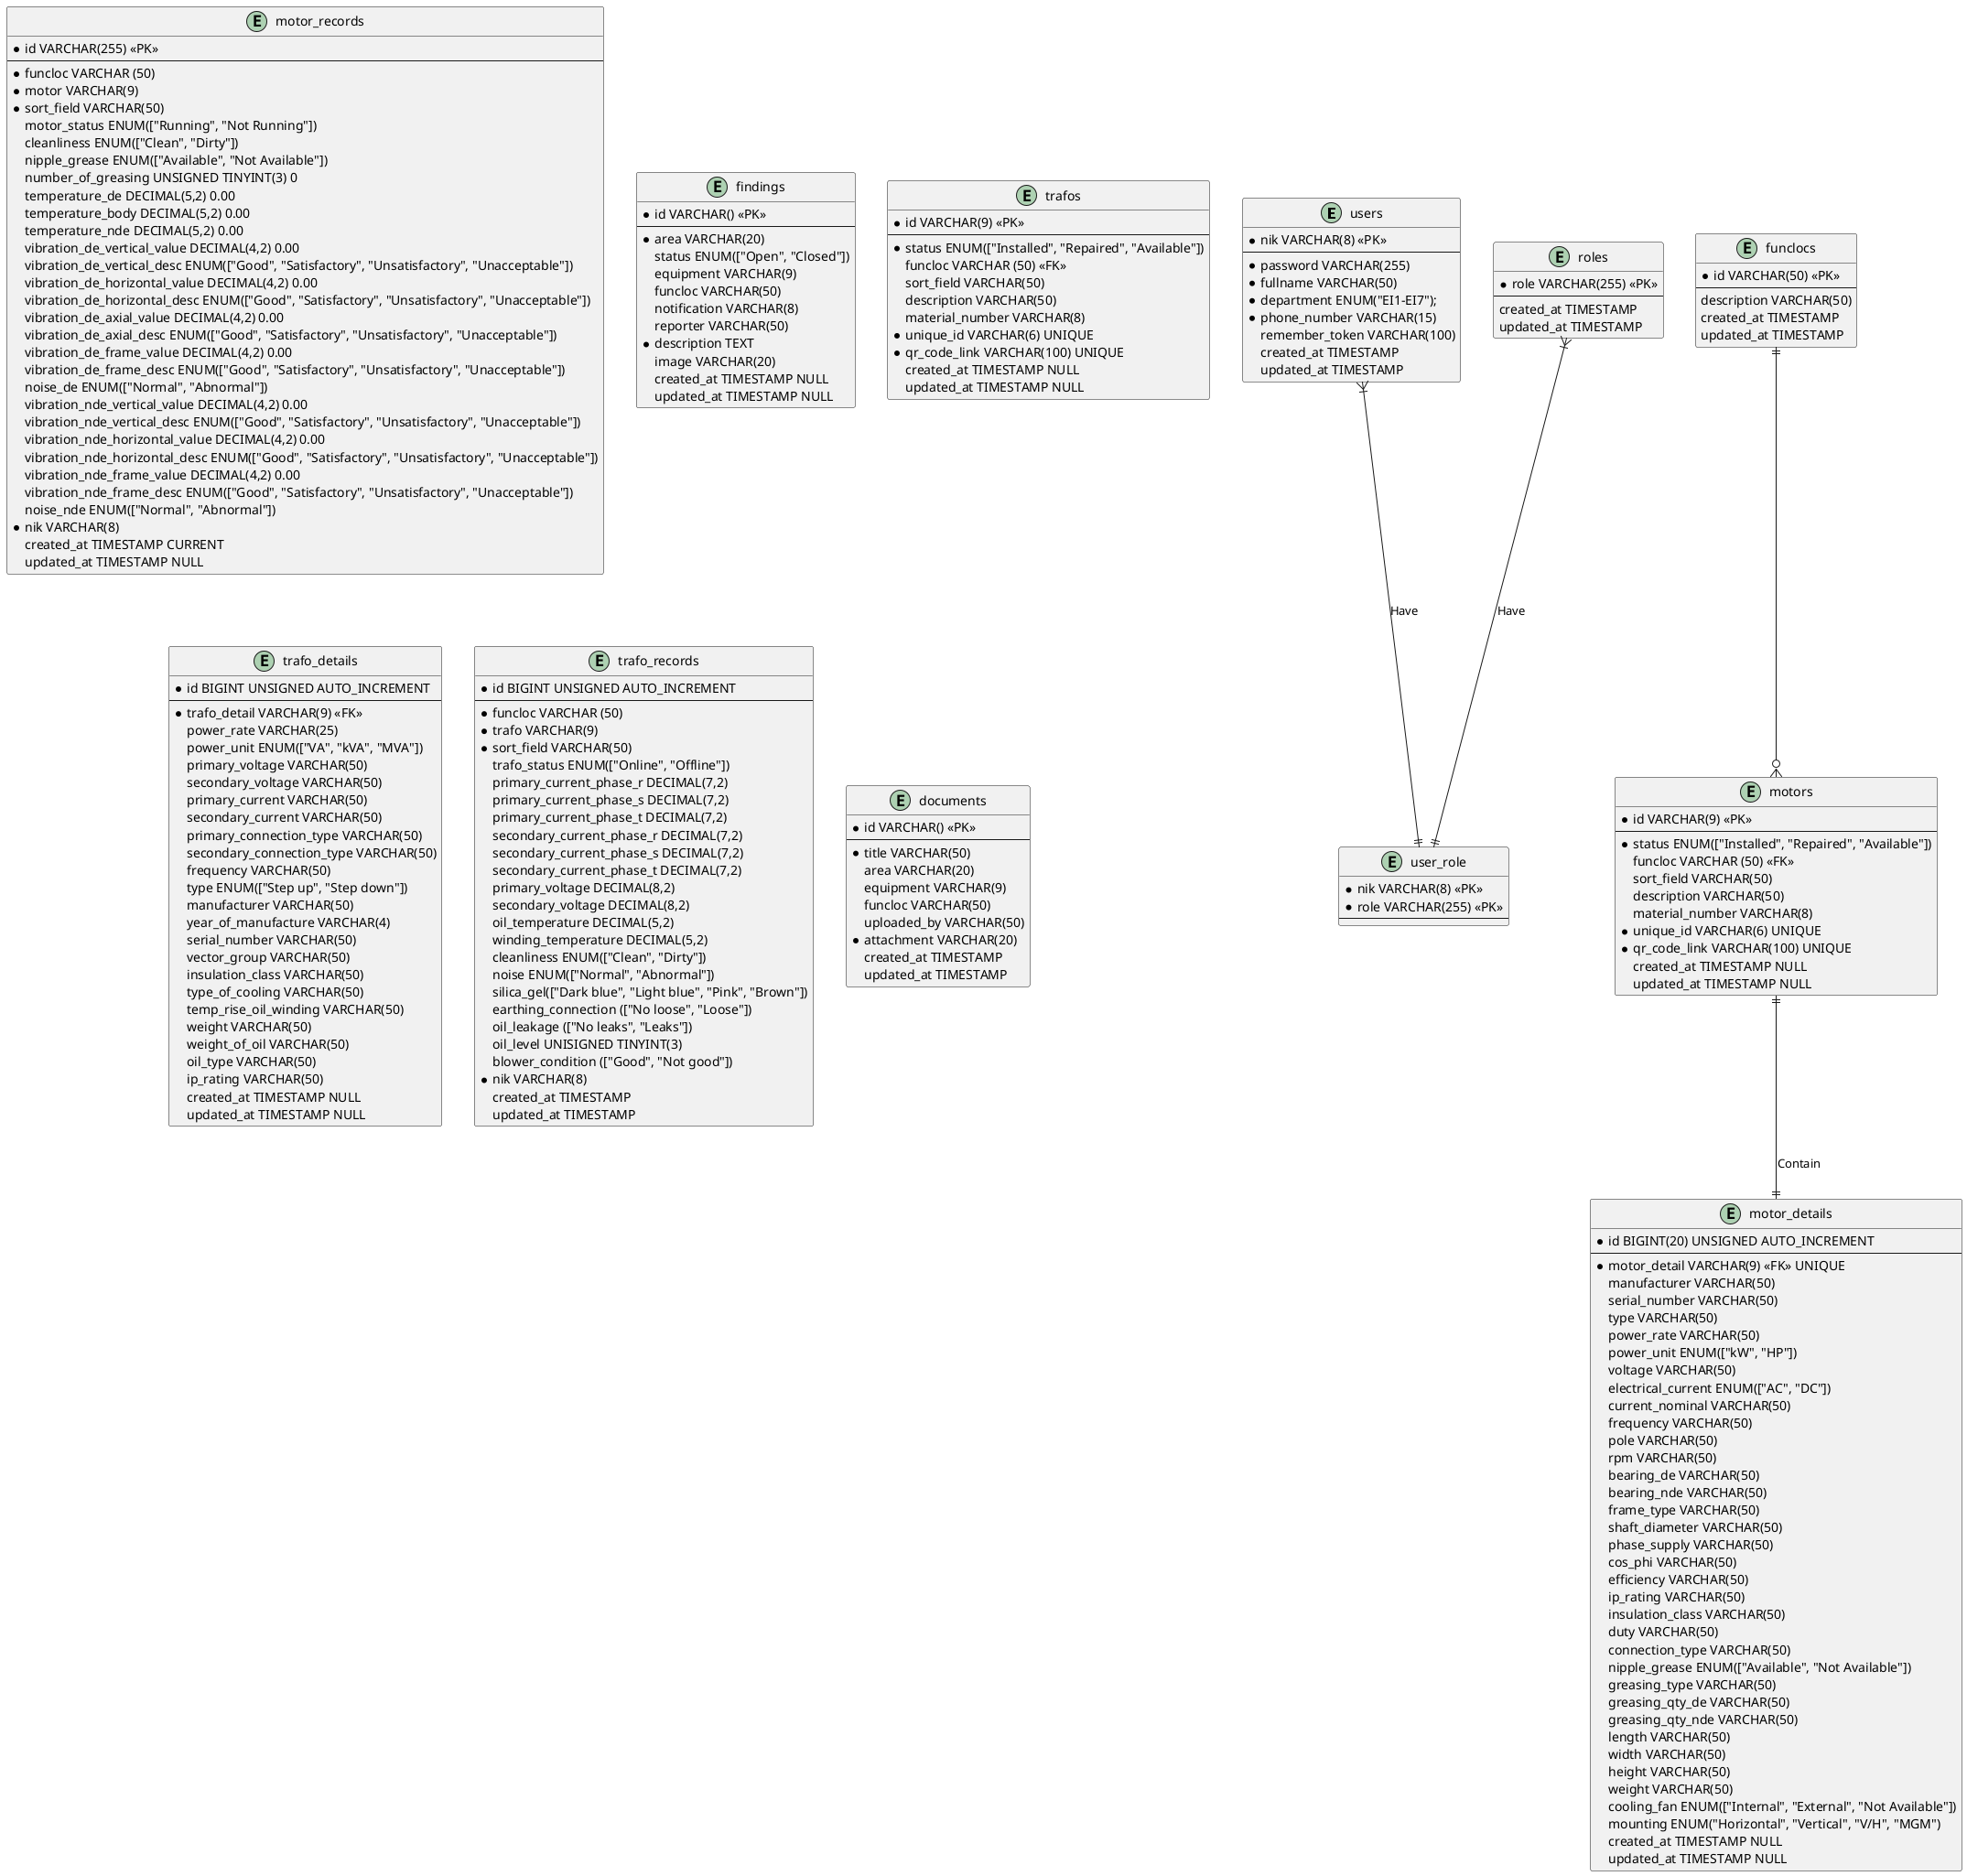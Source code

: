 @startuml fajar_e_maintenance

entity users {
  * nik VARCHAR(8) <<PK>>
  --
  * password VARCHAR(255)
  * fullname VARCHAR(50)
  * department ENUM("EI1-EI7");
  * phone_number VARCHAR(15)
    remember_token VARCHAR(100)
    created_at TIMESTAMP
    updated_at TIMESTAMP
}

entity user_role {
  * nik VARCHAR(8) <<PK>>
  * role VARCHAR(255) <<PK>>
  --
}

entity roles {
  * role VARCHAR(255) <<PK>>
  --
    created_at TIMESTAMP
    updated_at TIMESTAMP
}

entity funclocs
{
  * id VARCHAR(50) <<PK>>
  --
    description VARCHAR(50)
    created_at TIMESTAMP
    updated_at TIMESTAMP
}

entity motors
{
  * id VARCHAR(9) <<PK>>
  --
  * status ENUM(["Installed", "Repaired", "Available"])
    funcloc VARCHAR (50) <<FK>>
    sort_field VARCHAR(50)
    description VARCHAR(50)
    material_number VARCHAR(8)
  * unique_id VARCHAR(6) UNIQUE
  * qr_code_link VARCHAR(100) UNIQUE
    created_at TIMESTAMP NULL
    updated_at TIMESTAMP NULL
}

entity motor_details {
  * id BIGINT(20) UNSIGNED AUTO_INCREMENT
  --
  * motor_detail VARCHAR(9) <<FK>> UNIQUE
    manufacturer VARCHAR(50)
    serial_number VARCHAR(50)
    type VARCHAR(50)
    power_rate VARCHAR(50)
    power_unit ENUM(["kW", "HP"])
    voltage VARCHAR(50)
    electrical_current ENUM(["AC", "DC"])
    current_nominal VARCHAR(50)
    frequency VARCHAR(50)
    pole VARCHAR(50)
    rpm VARCHAR(50)
    bearing_de VARCHAR(50)
    bearing_nde VARCHAR(50)
    frame_type VARCHAR(50)
    shaft_diameter VARCHAR(50)
    phase_supply VARCHAR(50)
    cos_phi VARCHAR(50)
    efficiency VARCHAR(50)
    ip_rating VARCHAR(50)
    insulation_class VARCHAR(50)
    duty VARCHAR(50)
    connection_type VARCHAR(50)
    nipple_grease ENUM(["Available", "Not Available"])
    greasing_type VARCHAR(50)
    greasing_qty_de VARCHAR(50) 
    greasing_qty_nde VARCHAR(50)
    length VARCHAR(50)
    width VARCHAR(50)
    height VARCHAR(50) 
    weight VARCHAR(50)
    cooling_fan ENUM(["Internal", "External", "Not Available"])
    mounting ENUM("Horizontal", "Vertical", "V/H", "MGM") 
    created_at TIMESTAMP NULL
    updated_at TIMESTAMP NULL
}

entity motor_records {
  * id VARCHAR(255) <<PK>>
  --
  * funcloc VARCHAR (50)
  * motor VARCHAR(9)
  * sort_field VARCHAR(50)
    motor_status ENUM(["Running", "Not Running"])
    cleanliness ENUM(["Clean", "Dirty"])
    nipple_grease ENUM(["Available", "Not Available"])
    number_of_greasing UNSIGNED TINYINT(3) 0
    temperature_de DECIMAL(5,2) 0.00
    temperature_body DECIMAL(5,2) 0.00
    temperature_nde DECIMAL(5,2) 0.00    
    vibration_de_vertical_value DECIMAL(4,2) 0.00
    vibration_de_vertical_desc ENUM(["Good", "Satisfactory", "Unsatisfactory", "Unacceptable"]) 
    vibration_de_horizontal_value DECIMAL(4,2) 0.00
    vibration_de_horizontal_desc ENUM(["Good", "Satisfactory", "Unsatisfactory", "Unacceptable"]) 
    vibration_de_axial_value DECIMAL(4,2) 0.00
    vibration_de_axial_desc ENUM(["Good", "Satisfactory", "Unsatisfactory", "Unacceptable"])  
    vibration_de_frame_value DECIMAL(4,2) 0.00
    vibration_de_frame_desc ENUM(["Good", "Satisfactory", "Unsatisfactory", "Unacceptable"]) 
    noise_de ENUM(["Normal", "Abnormal"])
    vibration_nde_vertical_value DECIMAL(4,2) 0.00
    vibration_nde_vertical_desc ENUM(["Good", "Satisfactory", "Unsatisfactory", "Unacceptable"]) 
    vibration_nde_horizontal_value DECIMAL(4,2) 0.00
    vibration_nde_horizontal_desc ENUM(["Good", "Satisfactory", "Unsatisfactory", "Unacceptable"])   
    vibration_nde_frame_value DECIMAL(4,2) 0.00
    vibration_nde_frame_desc ENUM(["Good", "Satisfactory", "Unsatisfactory", "Unacceptable"])   
    noise_nde ENUM(["Normal", "Abnormal"])
  * nik VARCHAR(8)
    created_at TIMESTAMP CURRENT
    updated_at TIMESTAMP NULL
}

entity findings {
  * id VARCHAR() <<PK>>
  --
  * area VARCHAR(20)
    status ENUM(["Open", "Closed"])
    equipment VARCHAR(9)
    funcloc VARCHAR(50)
    notification VARCHAR(8)
    reporter VARCHAR(50)
  * description TEXT
    image VARCHAR(20)
    created_at TIMESTAMP NULL
    updated_at TIMESTAMP NULL
}

entity trafos {
  * id VARCHAR(9) <<PK>>
  --
  * status ENUM(["Installed", "Repaired", "Available"])
    funcloc VARCHAR (50) <<FK>>
    sort_field VARCHAR(50)
    description VARCHAR(50)
    material_number VARCHAR(8)
  * unique_id VARCHAR(6) UNIQUE
  * qr_code_link VARCHAR(100) UNIQUE
    created_at TIMESTAMP NULL
    updated_at TIMESTAMP NULL
}

entity trafo_details {
  * id BIGINT UNSIGNED AUTO_INCREMENT
  --
  * trafo_detail VARCHAR(9) <<FK>>
    power_rate VARCHAR(25)
    power_unit ENUM(["VA", "kVA", "MVA"])
    primary_voltage VARCHAR(50)
    secondary_voltage VARCHAR(50)  
    primary_current VARCHAR(50)
    secondary_current VARCHAR(50)
    primary_connection_type VARCHAR(50)
    secondary_connection_type VARCHAR(50)
    frequency VARCHAR(50)
    type ENUM(["Step up", "Step down"])
    manufacturer VARCHAR(50)
    year_of_manufacture VARCHAR(4)
    serial_number VARCHAR(50)
    vector_group VARCHAR(50)
    insulation_class VARCHAR(50)
    type_of_cooling VARCHAR(50)
    temp_rise_oil_winding VARCHAR(50)
    weight VARCHAR(50)
    weight_of_oil VARCHAR(50)
    oil_type VARCHAR(50)
    ip_rating VARCHAR(50)
    created_at TIMESTAMP NULL
    updated_at TIMESTAMP NULL
}

entity trafo_records {
  * id BIGINT UNSIGNED AUTO_INCREMENT
  --
  * funcloc VARCHAR (50)
  * trafo VARCHAR(9)
  * sort_field VARCHAR(50)
    trafo_status ENUM(["Online", "Offline"])
    primary_current_phase_r DECIMAL(7,2)
    primary_current_phase_s DECIMAL(7,2)
    primary_current_phase_t DECIMAL(7,2) 
    secondary_current_phase_r DECIMAL(7,2)
    secondary_current_phase_s DECIMAL(7,2)
    secondary_current_phase_t DECIMAL(7,2)
    primary_voltage DECIMAL(8,2)
    secondary_voltage DECIMAL(8,2)
    oil_temperature DECIMAL(5,2) 
    winding_temperature DECIMAL(5,2) 
    cleanliness ENUM(["Clean", "Dirty"])
    noise ENUM(["Normal", "Abnormal"])
    silica_gel(["Dark blue", "Light blue", "Pink", "Brown"])
    earthing_connection (["No loose", "Loose"])
    oil_leakage (["No leaks", "Leaks"])
    oil_level UNISIGNED TINYINT(3)
    blower_condition (["Good", "Not good"])
  * nik VARCHAR(8)
    created_at TIMESTAMP
    updated_at TIMESTAMP
}

entity documents {
  * id VARCHAR() <<PK>>
  --
  * title VARCHAR(50)
    area VARCHAR(20)
    equipment VARCHAR(9)
    funcloc VARCHAR(50)
    uploaded_by VARCHAR(50)
  * attachment VARCHAR(20)
    created_at TIMESTAMP
    updated_at TIMESTAMP
}
 
users }|--|| user_role : Have
roles }|--|| user_role : Have

funclocs ||--o{ motors
' funclocs ||--o{ motor_records : Have
' motors ||--o{ motor_records : Have
motors ||--|| motor_details : Contain
' motor_records ||--|| users : Include

' funclocs ||--o{ trafos : Have
' funclocs ||--o{ trafo_records : Have
' trafos ||--o{ trafo_records : Have
' trafos ||--|| trafo_details : Contain
' trafo_records ||--|| users : Include

' findings ||--|| users : Include
' motor_records ||--o{ findings : Have
' trafo_records ||--o{ findings : Have

' motors ||--o{ documents : Have
' trafos ||--o{ documents : Have

@enduml